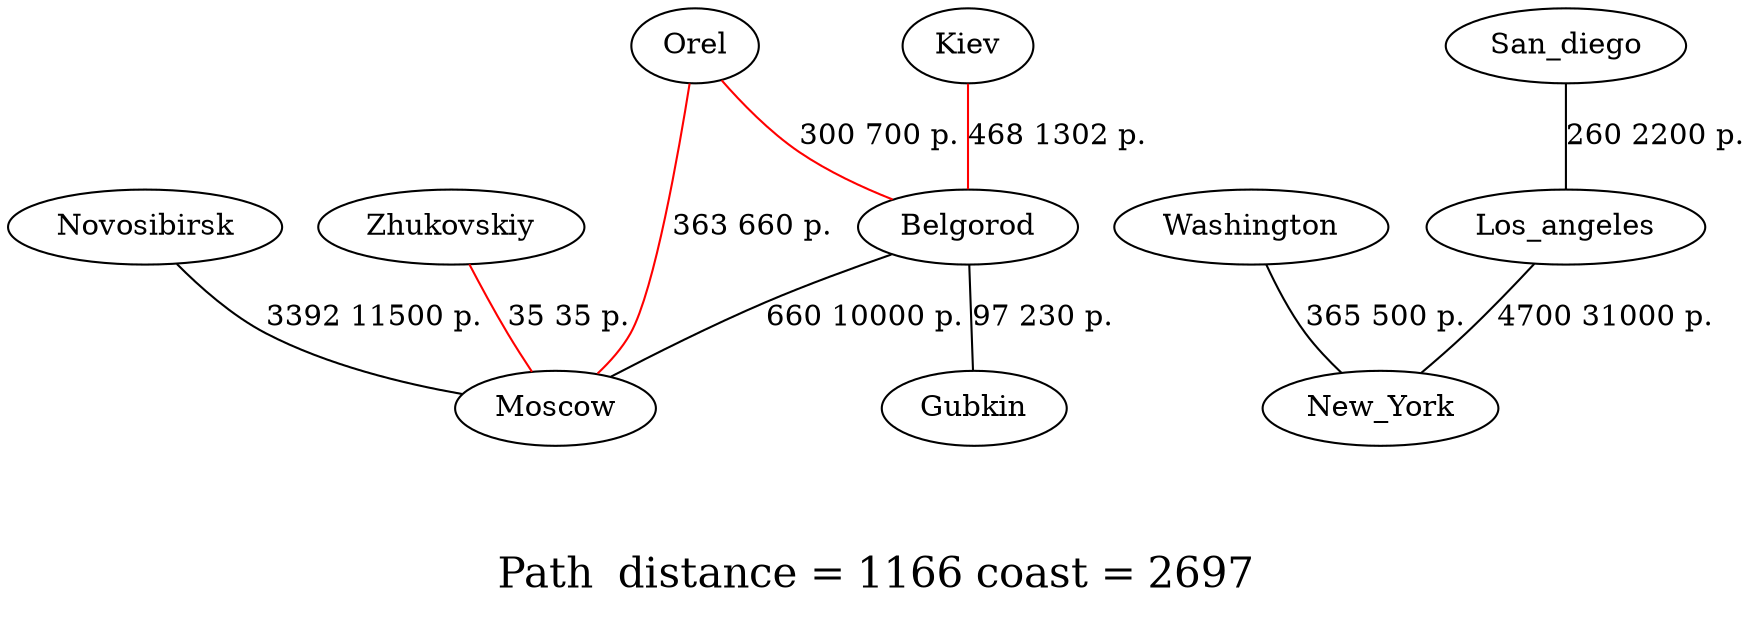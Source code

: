 graph Citys { 
	graph [ dpi = 150 ]; 
	node [shape=ellipse]; Moscow; Novosibirsk; Zhukovskiy; Gubkin; Belgorod; Orel; Kiev; New_York; Washington; Los_angeles; San_diego;

	Novosibirsk -- Moscow [label = "3392 11500 p."  ];
	Zhukovskiy -- Moscow [label = "35 35 p." color = red];
	Belgorod -- Moscow [label = "660 10000 p."  ];
	Belgorod -- Gubkin [label = "97 230 p."  ];
	Orel -- Moscow [label = "363 660 p." color = red];
	Orel -- Belgorod [label = "300 700 p." color = red];
	Kiev -- Belgorod [label = "468 1302 p." color = red];
	Washington -- New_York [label = "365 500 p."  ];
	Los_angeles -- New_York [label = "4700 31000 p."  ];
	San_diego -- Los_angeles [label = "260 2200 p."  ];
	label = "

 Path  distance = 1166 coast = 2697 ";	fontsize=20;
}
